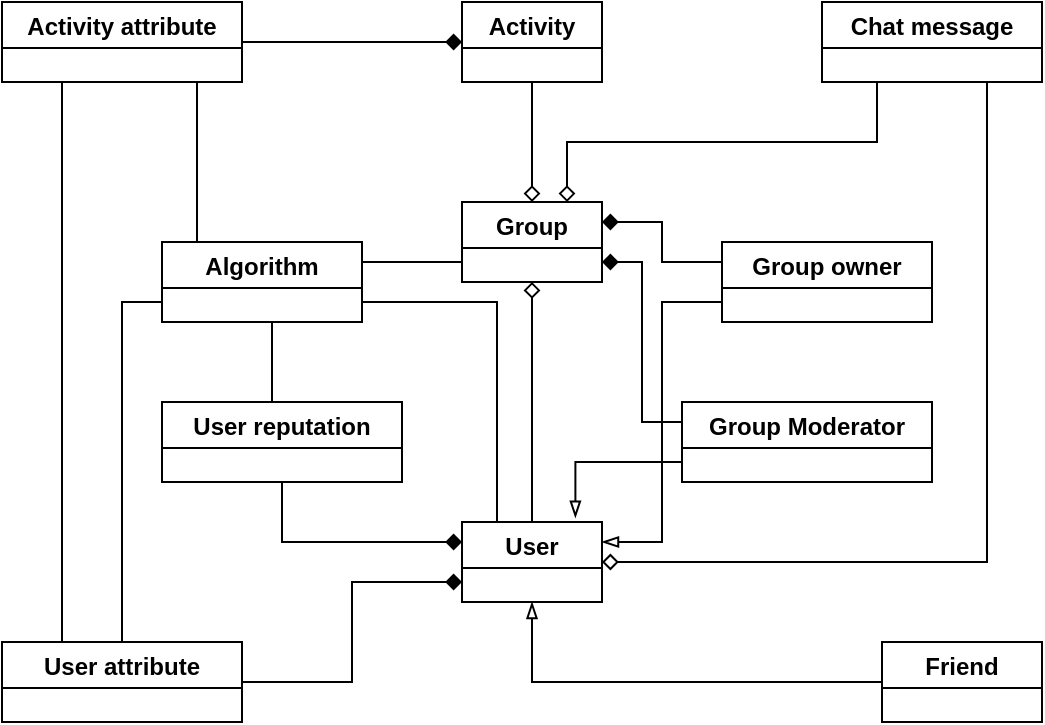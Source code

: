 <mxfile version="17.4.3" type="device"><diagram id="ih0-tCsACeKvXIZakSCL" name="Page-1"><mxGraphModel dx="1094" dy="586" grid="1" gridSize="10" guides="1" tooltips="1" connect="1" arrows="1" fold="1" page="1" pageScale="1" pageWidth="850" pageHeight="1100" math="0" shadow="0"><root><mxCell id="0"/><mxCell id="1" parent="0"/><mxCell id="HmTTRkJEW_5TdSSd1TOd-1" style="edgeStyle=orthogonalEdgeStyle;rounded=0;orthogonalLoop=1;jettySize=auto;html=1;entryX=0.5;entryY=1;entryDx=0;entryDy=0;endArrow=diamond;endFill=0;" edge="1" parent="1" source="HmTTRkJEW_5TdSSd1TOd-2" target="HmTTRkJEW_5TdSSd1TOd-11"><mxGeometry relative="1" as="geometry"/></mxCell><mxCell id="HmTTRkJEW_5TdSSd1TOd-2" value="User" style="swimlane;" vertex="1" parent="1"><mxGeometry x="390" y="620" width="70" height="40" as="geometry"/></mxCell><mxCell id="HmTTRkJEW_5TdSSd1TOd-3" style="edgeStyle=orthogonalEdgeStyle;rounded=0;orthogonalLoop=1;jettySize=auto;html=1;entryX=0;entryY=0.75;entryDx=0;entryDy=0;endArrow=diamond;endFill=1;" edge="1" parent="1" source="HmTTRkJEW_5TdSSd1TOd-4" target="HmTTRkJEW_5TdSSd1TOd-2"><mxGeometry relative="1" as="geometry"/></mxCell><mxCell id="HmTTRkJEW_5TdSSd1TOd-4" value="User attribute" style="swimlane;" vertex="1" parent="1"><mxGeometry x="160" y="680" width="120" height="40" as="geometry"/></mxCell><mxCell id="HmTTRkJEW_5TdSSd1TOd-5" style="edgeStyle=orthogonalEdgeStyle;rounded=0;orthogonalLoop=1;jettySize=auto;html=1;endArrow=diamond;endFill=1;exitX=0.5;exitY=1;exitDx=0;exitDy=0;entryX=0;entryY=0.25;entryDx=0;entryDy=0;" edge="1" parent="1" source="HmTTRkJEW_5TdSSd1TOd-6" target="HmTTRkJEW_5TdSSd1TOd-2"><mxGeometry relative="1" as="geometry"><mxPoint x="410" y="730" as="targetPoint"/><mxPoint x="340" y="640" as="sourcePoint"/></mxGeometry></mxCell><mxCell id="HmTTRkJEW_5TdSSd1TOd-6" value="User reputation" style="swimlane;" vertex="1" parent="1"><mxGeometry x="240" y="560" width="120" height="40" as="geometry"/></mxCell><mxCell id="HmTTRkJEW_5TdSSd1TOd-7" style="edgeStyle=orthogonalEdgeStyle;rounded=0;orthogonalLoop=1;jettySize=auto;html=1;entryX=1;entryY=0.25;entryDx=0;entryDy=0;endArrow=diamond;endFill=1;exitX=0;exitY=0.25;exitDx=0;exitDy=0;" edge="1" parent="1" target="HmTTRkJEW_5TdSSd1TOd-11" source="HmTTRkJEW_5TdSSd1TOd-9"><mxGeometry relative="1" as="geometry"><mxPoint x="340" y="510" as="sourcePoint"/></mxGeometry></mxCell><mxCell id="HmTTRkJEW_5TdSSd1TOd-8" style="edgeStyle=orthogonalEdgeStyle;rounded=0;orthogonalLoop=1;jettySize=auto;html=1;entryX=1;entryY=0.25;entryDx=0;entryDy=0;endArrow=blockThin;endFill=0;exitX=0;exitY=0.75;exitDx=0;exitDy=0;" edge="1" parent="1" target="HmTTRkJEW_5TdSSd1TOd-2" source="HmTTRkJEW_5TdSSd1TOd-9"><mxGeometry relative="1" as="geometry"><mxPoint x="340" y="510.029" as="sourcePoint"/></mxGeometry></mxCell><mxCell id="HmTTRkJEW_5TdSSd1TOd-9" value="Group owner" style="swimlane;" vertex="1" parent="1"><mxGeometry x="520" y="480" width="105" height="40" as="geometry"/></mxCell><mxCell id="HmTTRkJEW_5TdSSd1TOd-11" value="Group" style="swimlane;" vertex="1" parent="1"><mxGeometry x="390" y="460" width="70" height="40" as="geometry"/></mxCell><mxCell id="HmTTRkJEW_5TdSSd1TOd-12" style="edgeStyle=orthogonalEdgeStyle;rounded=0;orthogonalLoop=1;jettySize=auto;html=1;entryX=0.25;entryY=0;entryDx=0;entryDy=0;endArrow=none;endFill=0;exitX=0.25;exitY=1;exitDx=0;exitDy=0;" edge="1" parent="1" source="HmTTRkJEW_5TdSSd1TOd-14" target="HmTTRkJEW_5TdSSd1TOd-4"><mxGeometry relative="1" as="geometry"/></mxCell><mxCell id="HmTTRkJEW_5TdSSd1TOd-13" style="edgeStyle=orthogonalEdgeStyle;rounded=0;orthogonalLoop=1;jettySize=auto;html=1;entryX=0;entryY=0.5;entryDx=0;entryDy=0;endArrow=diamond;endFill=1;" edge="1" parent="1" source="HmTTRkJEW_5TdSSd1TOd-14" target="HmTTRkJEW_5TdSSd1TOd-16"><mxGeometry relative="1" as="geometry"/></mxCell><mxCell id="HmTTRkJEW_5TdSSd1TOd-14" value="Activity attribute" style="swimlane;" vertex="1" parent="1"><mxGeometry x="160" y="360" width="120" height="40" as="geometry"><mxRectangle x="30" y="50" width="130" height="23" as="alternateBounds"/></mxGeometry></mxCell><mxCell id="HmTTRkJEW_5TdSSd1TOd-15" style="edgeStyle=orthogonalEdgeStyle;rounded=0;orthogonalLoop=1;jettySize=auto;html=1;entryX=0.5;entryY=0;entryDx=0;entryDy=0;endArrow=diamond;endFill=0;" edge="1" parent="1" source="HmTTRkJEW_5TdSSd1TOd-16" target="HmTTRkJEW_5TdSSd1TOd-11"><mxGeometry relative="1" as="geometry"/></mxCell><mxCell id="HmTTRkJEW_5TdSSd1TOd-16" value="Activity" style="swimlane;" vertex="1" parent="1"><mxGeometry x="390" y="360" width="70" height="40" as="geometry"/></mxCell><mxCell id="HmTTRkJEW_5TdSSd1TOd-17" style="edgeStyle=orthogonalEdgeStyle;rounded=0;orthogonalLoop=1;jettySize=auto;html=1;endArrow=blockThin;endFill=0;entryX=0.81;entryY=-0.054;entryDx=0;entryDy=0;entryPerimeter=0;exitX=0;exitY=0.75;exitDx=0;exitDy=0;" edge="1" parent="1" source="HmTTRkJEW_5TdSSd1TOd-18" target="HmTTRkJEW_5TdSSd1TOd-2"><mxGeometry relative="1" as="geometry"><mxPoint x="620" y="630" as="targetPoint"/><mxPoint x="530" y="560" as="sourcePoint"/></mxGeometry></mxCell><mxCell id="HmTTRkJEW_5TdSSd1TOd-31" style="edgeStyle=orthogonalEdgeStyle;rounded=0;orthogonalLoop=1;jettySize=auto;html=1;exitX=0;exitY=0.25;exitDx=0;exitDy=0;entryX=1;entryY=0.75;entryDx=0;entryDy=0;endArrow=diamond;endFill=1;" edge="1" parent="1" source="HmTTRkJEW_5TdSSd1TOd-18" target="HmTTRkJEW_5TdSSd1TOd-11"><mxGeometry relative="1" as="geometry"/></mxCell><mxCell id="HmTTRkJEW_5TdSSd1TOd-18" value="Group Moderator" style="swimlane;" vertex="1" parent="1"><mxGeometry x="500" y="560" width="125" height="40" as="geometry"/></mxCell><mxCell id="HmTTRkJEW_5TdSSd1TOd-19" style="edgeStyle=orthogonalEdgeStyle;rounded=0;orthogonalLoop=1;jettySize=auto;html=1;entryX=0.75;entryY=0;entryDx=0;entryDy=0;endArrow=diamond;endFill=0;exitX=0.25;exitY=1;exitDx=0;exitDy=0;" edge="1" parent="1" source="HmTTRkJEW_5TdSSd1TOd-21" target="HmTTRkJEW_5TdSSd1TOd-11"><mxGeometry relative="1" as="geometry"/></mxCell><mxCell id="HmTTRkJEW_5TdSSd1TOd-30" style="edgeStyle=orthogonalEdgeStyle;rounded=0;orthogonalLoop=1;jettySize=auto;html=1;exitX=0.75;exitY=1;exitDx=0;exitDy=0;entryX=1;entryY=0.5;entryDx=0;entryDy=0;endArrow=diamond;endFill=0;" edge="1" parent="1" source="HmTTRkJEW_5TdSSd1TOd-21" target="HmTTRkJEW_5TdSSd1TOd-2"><mxGeometry relative="1" as="geometry"/></mxCell><mxCell id="HmTTRkJEW_5TdSSd1TOd-21" value="Chat message" style="swimlane;" vertex="1" parent="1"><mxGeometry x="570" y="360" width="110" height="40" as="geometry"/></mxCell><mxCell id="HmTTRkJEW_5TdSSd1TOd-22" style="edgeStyle=orthogonalEdgeStyle;rounded=0;orthogonalLoop=1;jettySize=auto;html=1;entryX=0.5;entryY=1;entryDx=0;entryDy=0;endArrow=blockThin;endFill=0;" edge="1" parent="1" source="HmTTRkJEW_5TdSSd1TOd-23" target="HmTTRkJEW_5TdSSd1TOd-2"><mxGeometry relative="1" as="geometry"/></mxCell><mxCell id="HmTTRkJEW_5TdSSd1TOd-23" value="Friend" style="swimlane;" vertex="1" parent="1"><mxGeometry x="600" y="680" width="80" height="40" as="geometry"/></mxCell><mxCell id="HmTTRkJEW_5TdSSd1TOd-24" style="edgeStyle=elbowEdgeStyle;rounded=0;orthogonalLoop=1;jettySize=auto;html=1;exitX=0.25;exitY=0;exitDx=0;exitDy=0;endArrow=none;endFill=0;entryX=0.75;entryY=1;entryDx=0;entryDy=0;" edge="1" parent="1" source="HmTTRkJEW_5TdSSd1TOd-29" target="HmTTRkJEW_5TdSSd1TOd-14"><mxGeometry relative="1" as="geometry"><mxPoint x="170.143" y="410" as="targetPoint"/></mxGeometry></mxCell><mxCell id="HmTTRkJEW_5TdSSd1TOd-25" style="edgeStyle=orthogonalEdgeStyle;rounded=0;orthogonalLoop=1;jettySize=auto;html=1;exitX=1;exitY=0.75;exitDx=0;exitDy=0;entryX=0.25;entryY=0;entryDx=0;entryDy=0;endArrow=none;endFill=0;" edge="1" parent="1" source="HmTTRkJEW_5TdSSd1TOd-29" target="HmTTRkJEW_5TdSSd1TOd-2"><mxGeometry relative="1" as="geometry"/></mxCell><mxCell id="HmTTRkJEW_5TdSSd1TOd-26" style="edgeStyle=orthogonalEdgeStyle;rounded=0;orthogonalLoop=1;jettySize=auto;html=1;exitX=1;exitY=0.25;exitDx=0;exitDy=0;entryX=0;entryY=0.75;entryDx=0;entryDy=0;endArrow=none;endFill=0;" edge="1" parent="1" source="HmTTRkJEW_5TdSSd1TOd-29" target="HmTTRkJEW_5TdSSd1TOd-11"><mxGeometry relative="1" as="geometry"/></mxCell><mxCell id="HmTTRkJEW_5TdSSd1TOd-27" style="edgeStyle=elbowEdgeStyle;rounded=0;orthogonalLoop=1;jettySize=auto;html=1;exitX=0.5;exitY=1;exitDx=0;exitDy=0;endArrow=none;endFill=0;entryX=0.5;entryY=0;entryDx=0;entryDy=0;" edge="1" parent="1" source="HmTTRkJEW_5TdSSd1TOd-29" target="HmTTRkJEW_5TdSSd1TOd-6"><mxGeometry relative="1" as="geometry"><mxPoint x="320" y="550" as="targetPoint"/></mxGeometry></mxCell><mxCell id="HmTTRkJEW_5TdSSd1TOd-32" style="edgeStyle=orthogonalEdgeStyle;rounded=0;orthogonalLoop=1;jettySize=auto;html=1;exitX=0;exitY=0.75;exitDx=0;exitDy=0;endArrow=none;endFill=0;entryX=0.5;entryY=0;entryDx=0;entryDy=0;" edge="1" parent="1" source="HmTTRkJEW_5TdSSd1TOd-29" target="HmTTRkJEW_5TdSSd1TOd-4"><mxGeometry relative="1" as="geometry"><mxPoint x="250" y="650" as="targetPoint"/></mxGeometry></mxCell><mxCell id="HmTTRkJEW_5TdSSd1TOd-29" value="Algorithm" style="swimlane;" vertex="1" parent="1"><mxGeometry x="240" y="480" width="100" height="40" as="geometry"/></mxCell></root></mxGraphModel></diagram></mxfile>
